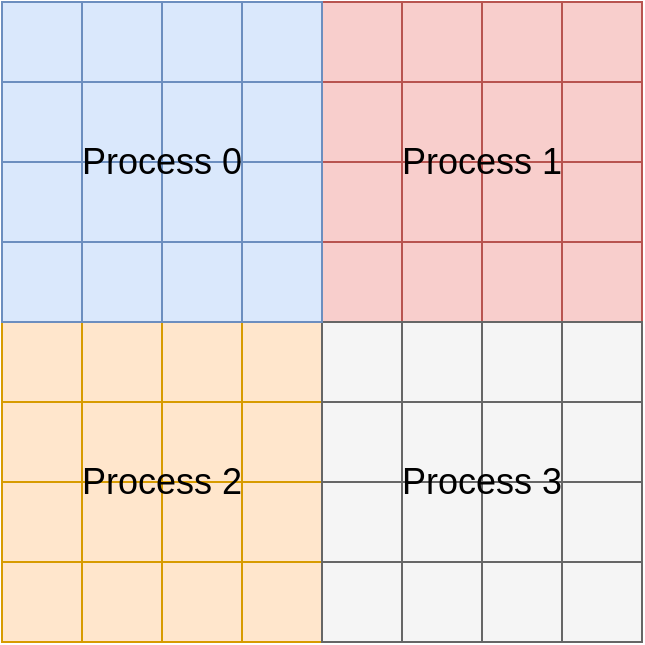 <mxfile version="13.7.9" type="device"><diagram id="PuZedBJ84Q08SEs6bCRj" name="Page-1"><mxGraphModel dx="786" dy="580" grid="1" gridSize="10" guides="1" tooltips="1" connect="1" arrows="1" fold="1" page="1" pageScale="1" pageWidth="827" pageHeight="1169" math="0" shadow="0"><root><mxCell id="0"/><mxCell id="1" parent="0"/><mxCell id="ZfRt7bP1Q8atLtBta9W2-18" value="" style="rounded=0;whiteSpace=wrap;html=1;fillColor=#f8cecc;strokeColor=#b85450;" vertex="1" parent="1"><mxGeometry x="320" y="120" width="40" height="40" as="geometry"/></mxCell><mxCell id="ZfRt7bP1Q8atLtBta9W2-19" value="" style="rounded=0;whiteSpace=wrap;html=1;fillColor=#f8cecc;strokeColor=#b85450;" vertex="1" parent="1"><mxGeometry x="360" y="120" width="40" height="40" as="geometry"/></mxCell><mxCell id="ZfRt7bP1Q8atLtBta9W2-20" value="" style="rounded=0;whiteSpace=wrap;html=1;fillColor=#f8cecc;strokeColor=#b85450;" vertex="1" parent="1"><mxGeometry x="320" y="160" width="40" height="40" as="geometry"/></mxCell><mxCell id="ZfRt7bP1Q8atLtBta9W2-21" value="" style="rounded=0;whiteSpace=wrap;html=1;fillColor=#f8cecc;strokeColor=#b85450;" vertex="1" parent="1"><mxGeometry x="360" y="160" width="40" height="40" as="geometry"/></mxCell><mxCell id="ZfRt7bP1Q8atLtBta9W2-22" value="" style="rounded=0;whiteSpace=wrap;html=1;fillColor=#f8cecc;strokeColor=#b85450;" vertex="1" parent="1"><mxGeometry x="400" y="120" width="40" height="40" as="geometry"/></mxCell><mxCell id="ZfRt7bP1Q8atLtBta9W2-23" value="" style="rounded=0;whiteSpace=wrap;html=1;fillColor=#f8cecc;strokeColor=#b85450;" vertex="1" parent="1"><mxGeometry x="440" y="120" width="40" height="40" as="geometry"/></mxCell><mxCell id="ZfRt7bP1Q8atLtBta9W2-24" value="" style="rounded=0;whiteSpace=wrap;html=1;fillColor=#f8cecc;strokeColor=#b85450;" vertex="1" parent="1"><mxGeometry x="400" y="160" width="40" height="40" as="geometry"/></mxCell><mxCell id="ZfRt7bP1Q8atLtBta9W2-25" value="" style="rounded=0;whiteSpace=wrap;html=1;fillColor=#f8cecc;strokeColor=#b85450;" vertex="1" parent="1"><mxGeometry x="440" y="160" width="40" height="40" as="geometry"/></mxCell><mxCell id="ZfRt7bP1Q8atLtBta9W2-26" value="" style="rounded=0;whiteSpace=wrap;html=1;fillColor=#f8cecc;strokeColor=#b85450;" vertex="1" parent="1"><mxGeometry x="320" y="200" width="40" height="40" as="geometry"/></mxCell><mxCell id="ZfRt7bP1Q8atLtBta9W2-27" value="" style="rounded=0;whiteSpace=wrap;html=1;fillColor=#f8cecc;strokeColor=#b85450;" vertex="1" parent="1"><mxGeometry x="360" y="200" width="40" height="40" as="geometry"/></mxCell><mxCell id="ZfRt7bP1Q8atLtBta9W2-28" value="" style="rounded=0;whiteSpace=wrap;html=1;fillColor=#f8cecc;strokeColor=#b85450;" vertex="1" parent="1"><mxGeometry x="320" y="240" width="40" height="40" as="geometry"/></mxCell><mxCell id="ZfRt7bP1Q8atLtBta9W2-29" value="" style="rounded=0;whiteSpace=wrap;html=1;fillColor=#f8cecc;strokeColor=#b85450;" vertex="1" parent="1"><mxGeometry x="360" y="240" width="40" height="40" as="geometry"/></mxCell><mxCell id="ZfRt7bP1Q8atLtBta9W2-30" value="" style="rounded=0;whiteSpace=wrap;html=1;fillColor=#f8cecc;strokeColor=#b85450;" vertex="1" parent="1"><mxGeometry x="400" y="200" width="40" height="40" as="geometry"/></mxCell><mxCell id="ZfRt7bP1Q8atLtBta9W2-31" value="" style="rounded=0;whiteSpace=wrap;html=1;fillColor=#f8cecc;strokeColor=#b85450;" vertex="1" parent="1"><mxGeometry x="440" y="200" width="40" height="40" as="geometry"/></mxCell><mxCell id="ZfRt7bP1Q8atLtBta9W2-32" value="" style="rounded=0;whiteSpace=wrap;html=1;fillColor=#f8cecc;strokeColor=#b85450;" vertex="1" parent="1"><mxGeometry x="400" y="240" width="40" height="40" as="geometry"/></mxCell><mxCell id="ZfRt7bP1Q8atLtBta9W2-33" value="" style="rounded=0;whiteSpace=wrap;html=1;fillColor=#f8cecc;strokeColor=#b85450;" vertex="1" parent="1"><mxGeometry x="440" y="240" width="40" height="40" as="geometry"/></mxCell><mxCell id="ZfRt7bP1Q8atLtBta9W2-34" value="" style="rounded=0;whiteSpace=wrap;html=1;fillColor=#ffe6cc;strokeColor=#d79b00;" vertex="1" parent="1"><mxGeometry x="160" y="280" width="40" height="40" as="geometry"/></mxCell><mxCell id="ZfRt7bP1Q8atLtBta9W2-35" value="" style="rounded=0;whiteSpace=wrap;html=1;fillColor=#ffe6cc;strokeColor=#d79b00;" vertex="1" parent="1"><mxGeometry x="200" y="280" width="40" height="40" as="geometry"/></mxCell><mxCell id="ZfRt7bP1Q8atLtBta9W2-36" value="" style="rounded=0;whiteSpace=wrap;html=1;fillColor=#ffe6cc;strokeColor=#d79b00;" vertex="1" parent="1"><mxGeometry x="160" y="320" width="40" height="40" as="geometry"/></mxCell><mxCell id="ZfRt7bP1Q8atLtBta9W2-37" value="" style="rounded=0;whiteSpace=wrap;html=1;fillColor=#ffe6cc;strokeColor=#d79b00;" vertex="1" parent="1"><mxGeometry x="200" y="320" width="40" height="40" as="geometry"/></mxCell><mxCell id="ZfRt7bP1Q8atLtBta9W2-38" value="" style="rounded=0;whiteSpace=wrap;html=1;fillColor=#ffe6cc;strokeColor=#d79b00;" vertex="1" parent="1"><mxGeometry x="240" y="280" width="40" height="40" as="geometry"/></mxCell><mxCell id="ZfRt7bP1Q8atLtBta9W2-39" value="" style="rounded=0;whiteSpace=wrap;html=1;fillColor=#ffe6cc;strokeColor=#d79b00;" vertex="1" parent="1"><mxGeometry x="280" y="280" width="40" height="40" as="geometry"/></mxCell><mxCell id="ZfRt7bP1Q8atLtBta9W2-40" value="" style="rounded=0;whiteSpace=wrap;html=1;fillColor=#ffe6cc;strokeColor=#d79b00;" vertex="1" parent="1"><mxGeometry x="240" y="320" width="40" height="40" as="geometry"/></mxCell><mxCell id="ZfRt7bP1Q8atLtBta9W2-41" value="" style="rounded=0;whiteSpace=wrap;html=1;fillColor=#ffe6cc;strokeColor=#d79b00;" vertex="1" parent="1"><mxGeometry x="280" y="320" width="40" height="40" as="geometry"/></mxCell><mxCell id="ZfRt7bP1Q8atLtBta9W2-42" value="" style="rounded=0;whiteSpace=wrap;html=1;fillColor=#ffe6cc;strokeColor=#d79b00;" vertex="1" parent="1"><mxGeometry x="160" y="360" width="40" height="40" as="geometry"/></mxCell><mxCell id="ZfRt7bP1Q8atLtBta9W2-43" value="" style="rounded=0;whiteSpace=wrap;html=1;fillColor=#ffe6cc;strokeColor=#d79b00;" vertex="1" parent="1"><mxGeometry x="200" y="360" width="40" height="40" as="geometry"/></mxCell><mxCell id="ZfRt7bP1Q8atLtBta9W2-44" value="" style="rounded=0;whiteSpace=wrap;html=1;fillColor=#ffe6cc;strokeColor=#d79b00;" vertex="1" parent="1"><mxGeometry x="160" y="400" width="40" height="40" as="geometry"/></mxCell><mxCell id="ZfRt7bP1Q8atLtBta9W2-45" value="" style="rounded=0;whiteSpace=wrap;html=1;fillColor=#ffe6cc;strokeColor=#d79b00;" vertex="1" parent="1"><mxGeometry x="200" y="400" width="40" height="40" as="geometry"/></mxCell><mxCell id="ZfRt7bP1Q8atLtBta9W2-46" value="" style="rounded=0;whiteSpace=wrap;html=1;fillColor=#ffe6cc;strokeColor=#d79b00;" vertex="1" parent="1"><mxGeometry x="240" y="360" width="40" height="40" as="geometry"/></mxCell><mxCell id="ZfRt7bP1Q8atLtBta9W2-47" value="" style="rounded=0;whiteSpace=wrap;html=1;fillColor=#ffe6cc;strokeColor=#d79b00;" vertex="1" parent="1"><mxGeometry x="280" y="360" width="40" height="40" as="geometry"/></mxCell><mxCell id="ZfRt7bP1Q8atLtBta9W2-48" value="" style="rounded=0;whiteSpace=wrap;html=1;fillColor=#ffe6cc;strokeColor=#d79b00;" vertex="1" parent="1"><mxGeometry x="240" y="400" width="40" height="40" as="geometry"/></mxCell><mxCell id="ZfRt7bP1Q8atLtBta9W2-49" value="" style="rounded=0;whiteSpace=wrap;html=1;fillColor=#ffe6cc;strokeColor=#d79b00;" vertex="1" parent="1"><mxGeometry x="280" y="400" width="40" height="40" as="geometry"/></mxCell><mxCell id="ZfRt7bP1Q8atLtBta9W2-50" value="" style="rounded=0;whiteSpace=wrap;html=1;fillColor=#f5f5f5;strokeColor=#666666;fontColor=#333333;" vertex="1" parent="1"><mxGeometry x="320" y="280" width="40" height="40" as="geometry"/></mxCell><mxCell id="ZfRt7bP1Q8atLtBta9W2-51" value="" style="rounded=0;whiteSpace=wrap;html=1;fillColor=#f5f5f5;strokeColor=#666666;fontColor=#333333;" vertex="1" parent="1"><mxGeometry x="360" y="280" width="40" height="40" as="geometry"/></mxCell><mxCell id="ZfRt7bP1Q8atLtBta9W2-52" value="" style="rounded=0;whiteSpace=wrap;html=1;fillColor=#f5f5f5;strokeColor=#666666;fontColor=#333333;" vertex="1" parent="1"><mxGeometry x="320" y="320" width="40" height="40" as="geometry"/></mxCell><mxCell id="ZfRt7bP1Q8atLtBta9W2-53" value="" style="rounded=0;whiteSpace=wrap;html=1;fillColor=#f5f5f5;strokeColor=#666666;fontColor=#333333;" vertex="1" parent="1"><mxGeometry x="360" y="320" width="40" height="40" as="geometry"/></mxCell><mxCell id="ZfRt7bP1Q8atLtBta9W2-54" value="" style="rounded=0;whiteSpace=wrap;html=1;fillColor=#f5f5f5;strokeColor=#666666;fontColor=#333333;" vertex="1" parent="1"><mxGeometry x="400" y="280" width="40" height="40" as="geometry"/></mxCell><mxCell id="ZfRt7bP1Q8atLtBta9W2-55" value="" style="rounded=0;whiteSpace=wrap;html=1;fillColor=#f5f5f5;strokeColor=#666666;fontColor=#333333;" vertex="1" parent="1"><mxGeometry x="440" y="280" width="40" height="40" as="geometry"/></mxCell><mxCell id="ZfRt7bP1Q8atLtBta9W2-56" value="" style="rounded=0;whiteSpace=wrap;html=1;fillColor=#f5f5f5;strokeColor=#666666;fontColor=#333333;" vertex="1" parent="1"><mxGeometry x="400" y="320" width="40" height="40" as="geometry"/></mxCell><mxCell id="ZfRt7bP1Q8atLtBta9W2-57" value="" style="rounded=0;whiteSpace=wrap;html=1;fillColor=#f5f5f5;strokeColor=#666666;fontColor=#333333;" vertex="1" parent="1"><mxGeometry x="440" y="320" width="40" height="40" as="geometry"/></mxCell><mxCell id="ZfRt7bP1Q8atLtBta9W2-58" value="" style="rounded=0;whiteSpace=wrap;html=1;fillColor=#f5f5f5;strokeColor=#666666;fontColor=#333333;" vertex="1" parent="1"><mxGeometry x="320" y="360" width="40" height="40" as="geometry"/></mxCell><mxCell id="ZfRt7bP1Q8atLtBta9W2-59" value="" style="rounded=0;whiteSpace=wrap;html=1;fillColor=#f5f5f5;strokeColor=#666666;fontColor=#333333;" vertex="1" parent="1"><mxGeometry x="360" y="360" width="40" height="40" as="geometry"/></mxCell><mxCell id="ZfRt7bP1Q8atLtBta9W2-60" value="" style="rounded=0;whiteSpace=wrap;html=1;fillColor=#f5f5f5;strokeColor=#666666;fontColor=#333333;" vertex="1" parent="1"><mxGeometry x="320" y="400" width="40" height="40" as="geometry"/></mxCell><mxCell id="ZfRt7bP1Q8atLtBta9W2-61" value="" style="rounded=0;whiteSpace=wrap;html=1;fillColor=#f5f5f5;strokeColor=#666666;fontColor=#333333;" vertex="1" parent="1"><mxGeometry x="360" y="400" width="40" height="40" as="geometry"/></mxCell><mxCell id="ZfRt7bP1Q8atLtBta9W2-62" value="" style="rounded=0;whiteSpace=wrap;html=1;fillColor=#f5f5f5;strokeColor=#666666;fontColor=#333333;" vertex="1" parent="1"><mxGeometry x="400" y="360" width="40" height="40" as="geometry"/></mxCell><mxCell id="ZfRt7bP1Q8atLtBta9W2-63" value="" style="rounded=0;whiteSpace=wrap;html=1;fillColor=#f5f5f5;strokeColor=#666666;fontColor=#333333;" vertex="1" parent="1"><mxGeometry x="440" y="360" width="40" height="40" as="geometry"/></mxCell><mxCell id="ZfRt7bP1Q8atLtBta9W2-64" value="" style="rounded=0;whiteSpace=wrap;html=1;fillColor=#f5f5f5;strokeColor=#666666;fontColor=#333333;" vertex="1" parent="1"><mxGeometry x="400" y="400" width="40" height="40" as="geometry"/></mxCell><mxCell id="ZfRt7bP1Q8atLtBta9W2-65" value="" style="rounded=0;whiteSpace=wrap;html=1;fillColor=#f5f5f5;strokeColor=#666666;fontColor=#333333;" vertex="1" parent="1"><mxGeometry x="440" y="400" width="40" height="40" as="geometry"/></mxCell><mxCell id="ZfRt7bP1Q8atLtBta9W2-68" value="" style="group" vertex="1" connectable="0" parent="1"><mxGeometry x="160" y="120" width="160" height="160" as="geometry"/></mxCell><mxCell id="ZfRt7bP1Q8atLtBta9W2-1" value="" style="rounded=0;whiteSpace=wrap;html=1;fillColor=#dae8fc;strokeColor=#6c8ebf;" vertex="1" parent="ZfRt7bP1Q8atLtBta9W2-68"><mxGeometry width="40" height="40" as="geometry"/></mxCell><mxCell id="ZfRt7bP1Q8atLtBta9W2-2" value="" style="rounded=0;whiteSpace=wrap;html=1;fillColor=#dae8fc;strokeColor=#6c8ebf;" vertex="1" parent="ZfRt7bP1Q8atLtBta9W2-68"><mxGeometry x="40" width="40" height="40" as="geometry"/></mxCell><mxCell id="ZfRt7bP1Q8atLtBta9W2-3" value="" style="rounded=0;whiteSpace=wrap;html=1;fillColor=#dae8fc;strokeColor=#6c8ebf;" vertex="1" parent="ZfRt7bP1Q8atLtBta9W2-68"><mxGeometry y="40" width="40" height="40" as="geometry"/></mxCell><mxCell id="ZfRt7bP1Q8atLtBta9W2-4" value="" style="rounded=0;whiteSpace=wrap;html=1;fillColor=#dae8fc;strokeColor=#6c8ebf;" vertex="1" parent="ZfRt7bP1Q8atLtBta9W2-68"><mxGeometry x="40" y="40" width="40" height="40" as="geometry"/></mxCell><mxCell id="ZfRt7bP1Q8atLtBta9W2-6" value="" style="rounded=0;whiteSpace=wrap;html=1;fillColor=#dae8fc;strokeColor=#6c8ebf;" vertex="1" parent="ZfRt7bP1Q8atLtBta9W2-68"><mxGeometry x="80" width="40" height="40" as="geometry"/></mxCell><mxCell id="ZfRt7bP1Q8atLtBta9W2-7" value="" style="rounded=0;whiteSpace=wrap;html=1;fillColor=#dae8fc;strokeColor=#6c8ebf;" vertex="1" parent="ZfRt7bP1Q8atLtBta9W2-68"><mxGeometry x="120" width="40" height="40" as="geometry"/></mxCell><mxCell id="ZfRt7bP1Q8atLtBta9W2-8" value="" style="rounded=0;whiteSpace=wrap;html=1;fillColor=#dae8fc;strokeColor=#6c8ebf;" vertex="1" parent="ZfRt7bP1Q8atLtBta9W2-68"><mxGeometry x="80" y="40" width="40" height="40" as="geometry"/></mxCell><mxCell id="ZfRt7bP1Q8atLtBta9W2-9" value="" style="rounded=0;whiteSpace=wrap;html=1;fillColor=#dae8fc;strokeColor=#6c8ebf;" vertex="1" parent="ZfRt7bP1Q8atLtBta9W2-68"><mxGeometry x="120" y="40" width="40" height="40" as="geometry"/></mxCell><mxCell id="ZfRt7bP1Q8atLtBta9W2-10" value="" style="rounded=0;whiteSpace=wrap;html=1;fillColor=#dae8fc;strokeColor=#6c8ebf;" vertex="1" parent="ZfRt7bP1Q8atLtBta9W2-68"><mxGeometry y="80" width="40" height="40" as="geometry"/></mxCell><mxCell id="ZfRt7bP1Q8atLtBta9W2-11" value="" style="rounded=0;whiteSpace=wrap;html=1;fillColor=#dae8fc;strokeColor=#6c8ebf;" vertex="1" parent="ZfRt7bP1Q8atLtBta9W2-68"><mxGeometry x="40" y="80" width="40" height="40" as="geometry"/></mxCell><mxCell id="ZfRt7bP1Q8atLtBta9W2-12" value="" style="rounded=0;whiteSpace=wrap;html=1;fillColor=#dae8fc;strokeColor=#6c8ebf;" vertex="1" parent="ZfRt7bP1Q8atLtBta9W2-68"><mxGeometry y="120" width="40" height="40" as="geometry"/></mxCell><mxCell id="ZfRt7bP1Q8atLtBta9W2-13" value="" style="rounded=0;whiteSpace=wrap;html=1;fillColor=#dae8fc;strokeColor=#6c8ebf;" vertex="1" parent="ZfRt7bP1Q8atLtBta9W2-68"><mxGeometry x="40" y="120" width="40" height="40" as="geometry"/></mxCell><mxCell id="ZfRt7bP1Q8atLtBta9W2-14" value="" style="rounded=0;whiteSpace=wrap;html=1;fillColor=#dae8fc;strokeColor=#6c8ebf;" vertex="1" parent="ZfRt7bP1Q8atLtBta9W2-68"><mxGeometry x="80" y="80" width="40" height="40" as="geometry"/></mxCell><mxCell id="ZfRt7bP1Q8atLtBta9W2-15" value="" style="rounded=0;whiteSpace=wrap;html=1;fillColor=#dae8fc;strokeColor=#6c8ebf;" vertex="1" parent="ZfRt7bP1Q8atLtBta9W2-68"><mxGeometry x="120" y="80" width="40" height="40" as="geometry"/></mxCell><mxCell id="ZfRt7bP1Q8atLtBta9W2-16" value="" style="rounded=0;whiteSpace=wrap;html=1;fillColor=#dae8fc;strokeColor=#6c8ebf;" vertex="1" parent="ZfRt7bP1Q8atLtBta9W2-68"><mxGeometry x="80" y="120" width="40" height="40" as="geometry"/></mxCell><mxCell id="ZfRt7bP1Q8atLtBta9W2-17" value="" style="rounded=0;whiteSpace=wrap;html=1;fillColor=#dae8fc;strokeColor=#6c8ebf;" vertex="1" parent="ZfRt7bP1Q8atLtBta9W2-68"><mxGeometry x="120" y="120" width="40" height="40" as="geometry"/></mxCell><mxCell id="ZfRt7bP1Q8atLtBta9W2-66" value="&lt;font style=&quot;font-size: 18px&quot;&gt;Process 0&lt;/font&gt;" style="text;html=1;strokeColor=none;fillColor=none;align=center;verticalAlign=middle;whiteSpace=wrap;rounded=0;" vertex="1" parent="ZfRt7bP1Q8atLtBta9W2-68"><mxGeometry x="35" y="55" width="90" height="50" as="geometry"/></mxCell><mxCell id="ZfRt7bP1Q8atLtBta9W2-69" value="&lt;font style=&quot;font-size: 18px&quot;&gt;Process 1&lt;/font&gt;" style="text;html=1;strokeColor=none;fillColor=none;align=center;verticalAlign=middle;whiteSpace=wrap;rounded=0;" vertex="1" parent="1"><mxGeometry x="355" y="175" width="90" height="50" as="geometry"/></mxCell><mxCell id="ZfRt7bP1Q8atLtBta9W2-70" value="&lt;font style=&quot;font-size: 18px&quot;&gt;Process 2&lt;/font&gt;" style="text;html=1;strokeColor=none;fillColor=none;align=center;verticalAlign=middle;whiteSpace=wrap;rounded=0;" vertex="1" parent="1"><mxGeometry x="195" y="335" width="90" height="50" as="geometry"/></mxCell><mxCell id="ZfRt7bP1Q8atLtBta9W2-71" value="&lt;font style=&quot;font-size: 18px&quot;&gt;Process 3&lt;/font&gt;" style="text;html=1;strokeColor=none;fillColor=none;align=center;verticalAlign=middle;whiteSpace=wrap;rounded=0;" vertex="1" parent="1"><mxGeometry x="355" y="335" width="90" height="50" as="geometry"/></mxCell></root></mxGraphModel></diagram></mxfile>